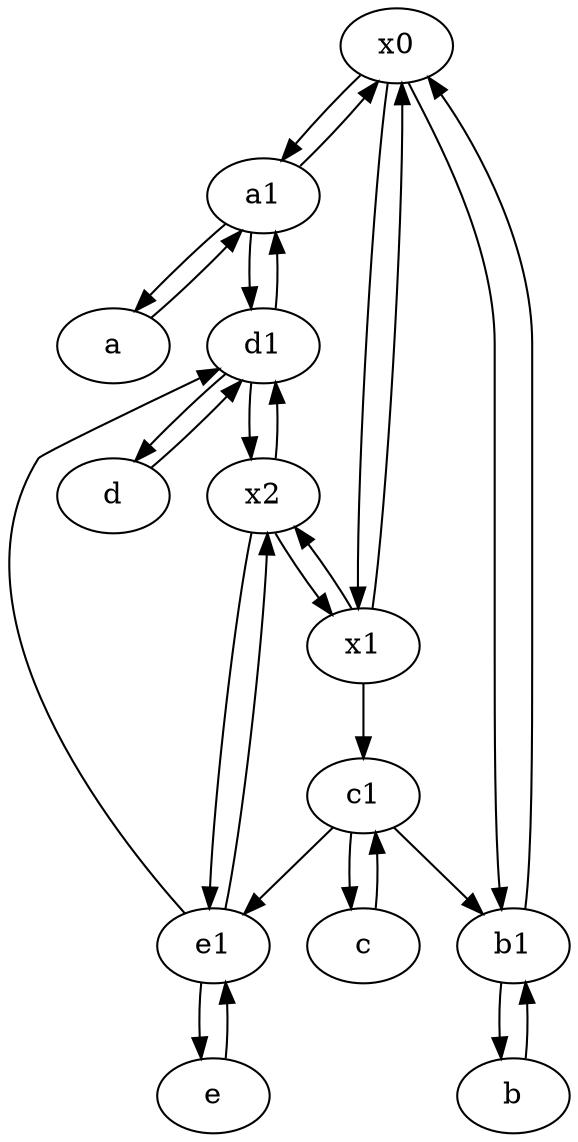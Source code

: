 digraph  {
	x0;
	b [pos="50,20!"];
	a [pos="40,10!"];
	a1 [pos="40,15!"];
	d1 [pos="25,30!"];
	b1 [pos="45,20!"];
	c [pos="20,10!"];
	e [pos="30,50!"];
	e1 [pos="25,45!"];
	d [pos="20,30!"];
	x2;
	x1;
	c1 [pos="30,15!"];
	e1 -> e;
	d1 -> d;
	b -> b1;
	e1 -> d1;
	a1 -> x0;
	x1 -> x0;
	x2 -> e1;
	x1 -> x2;
	c1 -> e1;
	x1 -> c1;
	a1 -> d1;
	x0 -> x1;
	d1 -> a1;
	b1 -> b;
	x0 -> a1;
	x2 -> x1;
	d1 -> x2;
	x2 -> d1;
	x0 -> b1;
	e1 -> x2;
	c -> c1;
	a1 -> a;
	a -> a1;
	d -> d1;
	c1 -> c;
	e -> e1;
	c1 -> b1;
	b1 -> x0;

	}